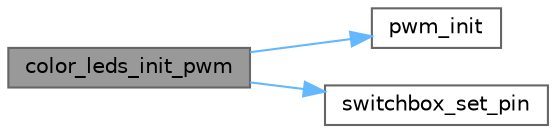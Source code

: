 digraph "color_leds_init_pwm"
{
 // LATEX_PDF_SIZE
  bgcolor="transparent";
  edge [fontname=Helvetica,fontsize=10,labelfontname=Helvetica,labelfontsize=10];
  node [fontname=Helvetica,fontsize=10,shape=box,height=0.2,width=0.4];
  rankdir="LR";
  Node1 [id="Node000001",label="color_leds_init_pwm",height=0.2,width=0.4,color="gray40", fillcolor="grey60", style="filled", fontcolor="black",tooltip="Initialize the color LEDs for use with variable intensity. The LED intensity can range from 0...."];
  Node1 -> Node2 [id="edge1_Node000001_Node000002",color="steelblue1",style="solid",tooltip=" "];
  Node2 [id="Node000002",label="pwm_init",height=0.2,width=0.4,color="grey40", fillcolor="white", style="filled",URL="$group__PWM.html#ga0fb151b18be0800bbc4eba629126fd9c",tooltip="Initializes the PWM channel with the specified period."];
  Node1 -> Node3 [id="edge2_Node000001_Node000003",color="steelblue1",style="solid",tooltip=" "];
  Node3 [id="Node000003",label="switchbox_set_pin",height=0.2,width=0.4,color="grey40", fillcolor="white", style="filled",URL="$empty-library_2switchbox_8c.html#a6115df885940054294f0203efd489372",tooltip=" "];
}
